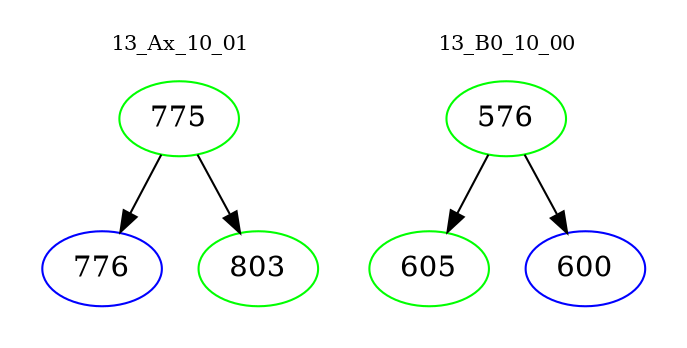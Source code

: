 digraph{
subgraph cluster_0 {
color = white
label = "13_Ax_10_01";
fontsize=10;
T0_775 [label="775", color="green"]
T0_775 -> T0_776 [color="black"]
T0_776 [label="776", color="blue"]
T0_775 -> T0_803 [color="black"]
T0_803 [label="803", color="green"]
}
subgraph cluster_1 {
color = white
label = "13_B0_10_00";
fontsize=10;
T1_576 [label="576", color="green"]
T1_576 -> T1_605 [color="black"]
T1_605 [label="605", color="green"]
T1_576 -> T1_600 [color="black"]
T1_600 [label="600", color="blue"]
}
}
